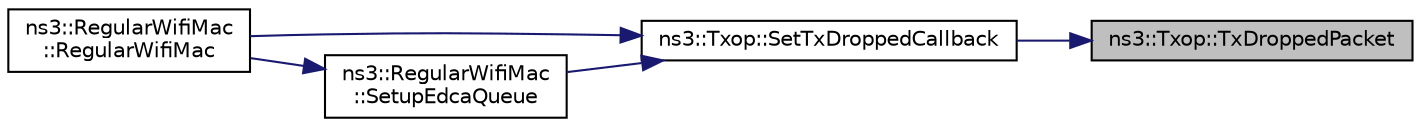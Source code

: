 digraph "ns3::Txop::TxDroppedPacket"
{
 // LATEX_PDF_SIZE
  edge [fontname="Helvetica",fontsize="10",labelfontname="Helvetica",labelfontsize="10"];
  node [fontname="Helvetica",fontsize="10",shape=record];
  rankdir="RL";
  Node1 [label="ns3::Txop::TxDroppedPacket",height=0.2,width=0.4,color="black", fillcolor="grey75", style="filled", fontcolor="black",tooltip="Pass the packet included in the wifi MAC queue item to the packet dropped callback."];
  Node1 -> Node2 [dir="back",color="midnightblue",fontsize="10",style="solid",fontname="Helvetica"];
  Node2 [label="ns3::Txop::SetTxDroppedCallback",height=0.2,width=0.4,color="black", fillcolor="white", style="filled",URL="$classns3_1_1_txop.html#aba67bb500784739b4ff23411d8b187e2",tooltip=" "];
  Node2 -> Node3 [dir="back",color="midnightblue",fontsize="10",style="solid",fontname="Helvetica"];
  Node3 [label="ns3::RegularWifiMac\l::RegularWifiMac",height=0.2,width=0.4,color="black", fillcolor="white", style="filled",URL="$classns3_1_1_regular_wifi_mac.html#a56bc0e2b8ecde6fc50e6f8921ce64957",tooltip=" "];
  Node2 -> Node4 [dir="back",color="midnightblue",fontsize="10",style="solid",fontname="Helvetica"];
  Node4 [label="ns3::RegularWifiMac\l::SetupEdcaQueue",height=0.2,width=0.4,color="black", fillcolor="white", style="filled",URL="$classns3_1_1_regular_wifi_mac.html#a4f5fd33ab92758cd2a117f57dd45eff1",tooltip="This method is a private utility invoked to configure the channel access function for the specified A..."];
  Node4 -> Node3 [dir="back",color="midnightblue",fontsize="10",style="solid",fontname="Helvetica"];
}
